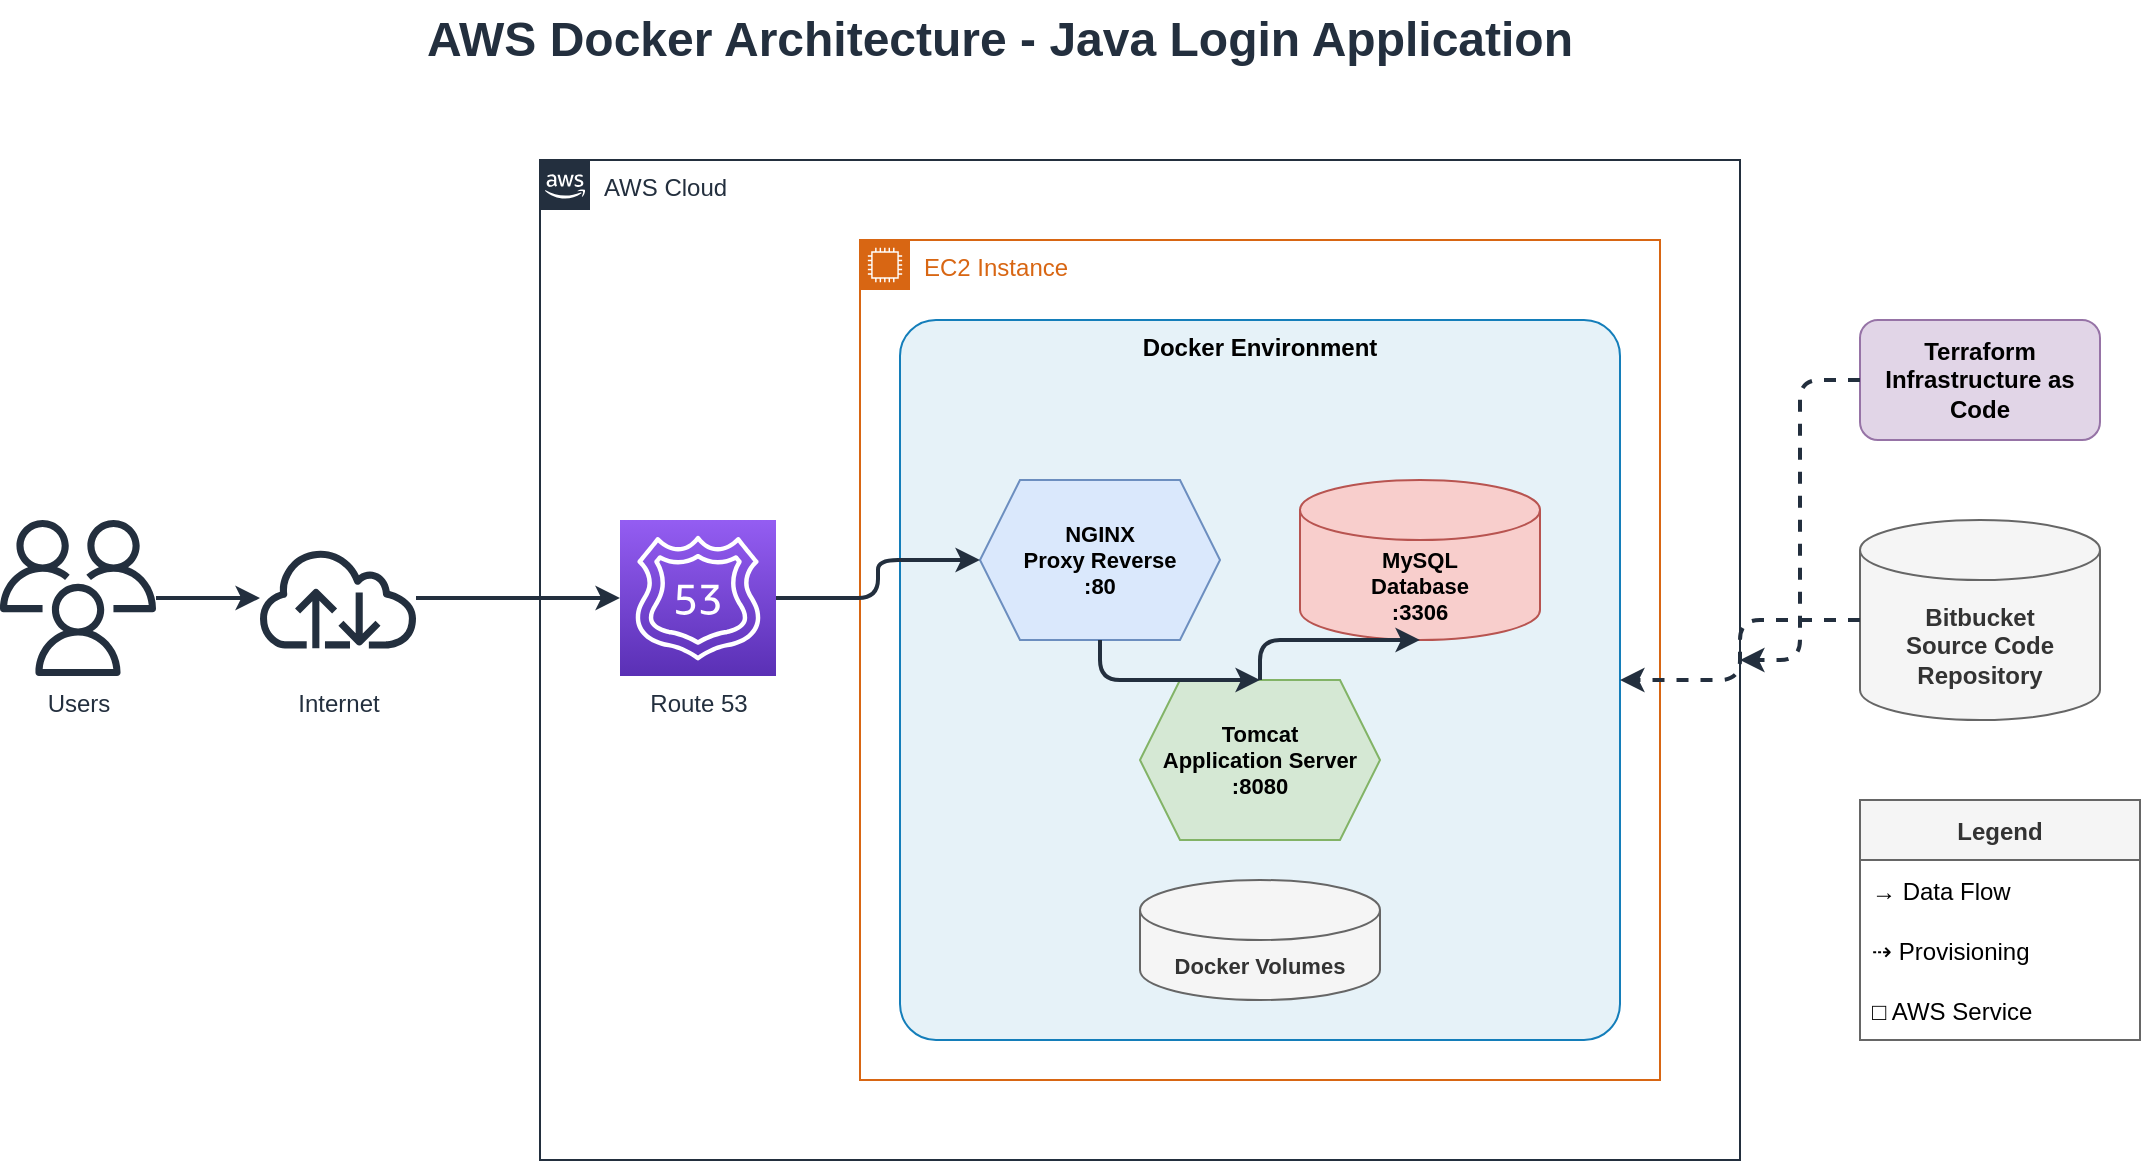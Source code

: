 <?xml version="1.0" encoding="UTF-8"?>
<mxfile version="21.0.2" type="device">
  <diagram id="architecture-diagram" name="AWS Docker Architecture">
    <mxGraphModel dx="1422" dy="798" grid="0" gridSize="10" guides="1" tooltips="1" connect="1" arrows="1" fold="1" page="1" pageScale="1" pageWidth="1100" pageHeight="850" background="#ffffff" math="0" shadow="0">
      <root>
        <mxCell id="0"/>
        <mxCell id="1" parent="0"/>
        
        <!-- Title -->
        <mxCell id="title" value="AWS Docker Architecture - Java Login Application" style="text;html=1;strokeColor=none;fillColor=none;align=center;verticalAlign=middle;whiteSpace=wrap;rounded=0;fontSize=24;fontStyle=1;fontColor=#232F3E;" vertex="1" parent="1">
          <mxGeometry x="250" y="20" width="600" height="40" as="geometry"/>
        </mxCell>

        <!-- User and Internet -->
        <mxCell id="user" value="Users" style="sketch=0;outlineConnect=0;fontColor=#232F3E;gradientColor=none;fillColor=#232F3E;strokeColor=none;dashed=0;verticalLabelPosition=bottom;verticalAlign=top;align=center;html=1;fontSize=12;fontStyle=0;aspect=fixed;pointerEvents=1;shape=mxgraph.aws4.users;" vertex="1" parent="1">
          <mxGeometry x="50" y="280" width="78" height="78" as="geometry"/>
        </mxCell>

        <mxCell id="internet" value="Internet" style="sketch=0;outlineConnect=0;fontColor=#232F3E;gradientColor=none;fillColor=#232F3E;strokeColor=none;dashed=0;verticalLabelPosition=bottom;verticalAlign=top;align=center;html=1;fontSize=12;fontStyle=0;aspect=fixed;pointerEvents=1;shape=mxgraph.aws4.internet;" vertex="1" parent="1">
          <mxGeometry x="180" y="280" width="78" height="78" as="geometry"/>
        </mxCell>

        <!-- AWS Cloud -->
        <mxCell id="aws_cloud" value="AWS Cloud" style="points=[[0,0],[0.25,0],[0.5,0],[0.75,0],[1,0],[1,0.25],[1,0.5],[1,0.75],[1,1],[0.75,1],[0.5,1],[0.25,1],[0,1],[0,0.75],[0,0.5],[0,0.25]];outlineConnect=0;gradientColor=none;html=1;whiteSpace=wrap;fontSize=12;fontStyle=0;container=1;pointerEvents=0;collapsible=0;recursiveResize=0;shape=mxgraph.aws4.group;grIcon=mxgraph.aws4.group_aws_cloud_alt;strokeColor=#232F3E;fillColor=none;verticalAlign=top;align=left;spacingLeft=30;fontColor=#232F3E;dashed=0;" vertex="1" parent="1">
          <mxGeometry x="320" y="100" width="600" height="500" as="geometry"/>
        </mxCell>

        <!-- Route 53 -->
        <mxCell id="route53" value="Route 53" style="sketch=0;points=[[0,0,0],[0.25,0,0],[0.5,0,0],[0.75,0,0],[1,0,0],[0,1,0],[0.25,1,0],[0.5,1,0],[0.75,1,0],[1,1,0],[0,0.25,0],[0,0.5,0],[0,0.75,0],[1,0.25,0],[1,0.5,0],[1,0.75,0]];outlineConnect=0;fontColor=#232F3E;gradientColor=#945DF2;gradientDirection=north;fillColor=#5A30B5;strokeColor=#ffffff;dashed=0;verticalLabelPosition=bottom;verticalAlign=top;align=center;html=1;fontSize=12;fontStyle=0;aspect=fixed;shape=mxgraph.aws4.resourceIcon;resIcon=mxgraph.aws4.route_53;" vertex="1" parent="aws_cloud">
          <mxGeometry x="40" y="180" width="78" height="78" as="geometry"/>
        </mxCell>

        <!-- EC2 Instance -->
        <mxCell id="ec2_container" value="EC2 Instance" style="points=[[0,0],[0.25,0],[0.5,0],[0.75,0],[1,0],[1,0.25],[1,0.5],[1,0.75],[1,1],[0.75,1],[0.5,1],[0.25,1],[0,1],[0,0.75],[0,0.5],[0,0.25]];outlineConnect=0;gradientColor=none;html=1;whiteSpace=wrap;fontSize=12;fontStyle=0;container=1;pointerEvents=0;collapsible=0;recursiveResize=0;shape=mxgraph.aws4.group;grIcon=mxgraph.aws4.group_ec2_instance_contents;strokeColor=#D86613;fillColor=none;verticalAlign=top;align=left;spacingLeft=30;fontColor=#D86613;dashed=0;" vertex="1" parent="aws_cloud">
          <mxGeometry x="160" y="40" width="400" height="420" as="geometry"/>
        </mxCell>

        <!-- Docker Environment -->
        <mxCell id="docker" value="Docker Environment" style="rounded=1;whiteSpace=wrap;html=1;verticalAlign=top;fillColor=#E6F2F8;strokeColor=#147EBA;fontSize=12;fontStyle=1;arcSize=5;" vertex="1" parent="ec2_container">
          <mxGeometry x="20" y="40" width="360" height="360" as="geometry"/>
        </mxCell>

        <!-- Containers -->
        <mxCell id="nginx" value="NGINX&#xa;Proxy Reverse&#xa;:80" style="shape=hexagon;perimeter=hexagonPerimeter2;whiteSpace=wrap;html=1;fixedSize=1;fillColor=#dae8fc;strokeColor=#6c8ebf;fontSize=11;fontStyle=1" vertex="1" parent="docker">
          <mxGeometry x="40" y="80" width="120" height="80" as="geometry"/>
        </mxCell>

        <mxCell id="tomcat" value="Tomcat&#xa;Application Server&#xa;:8080" style="shape=hexagon;perimeter=hexagonPerimeter2;whiteSpace=wrap;html=1;fixedSize=1;fillColor=#d5e8d4;strokeColor=#82b366;fontSize=11;fontStyle=1" vertex="1" parent="docker">
          <mxGeometry x="120" y="180" width="120" height="80" as="geometry"/>
        </mxCell>

        <mxCell id="mysql" value="MySQL&#xa;Database&#xa;:3306" style="shape=cylinder3;whiteSpace=wrap;html=1;boundedLbl=1;backgroundOutline=1;size=15;fillColor=#f8cecc;strokeColor=#b85450;fontSize=11;fontStyle=1" vertex="1" parent="docker">
          <mxGeometry x="200" y="80" width="120" height="80" as="geometry"/>
        </mxCell>

        <!-- Volumes -->
        <mxCell id="volumes" value="Docker Volumes" style="shape=cylinder3;whiteSpace=wrap;html=1;boundedLbl=1;backgroundOutline=1;size=15;fillColor=#f5f5f5;strokeColor=#666666;fontColor=#333333;fontSize=11;fontStyle=1" vertex="1" parent="docker">
          <mxGeometry x="120" y="280" width="120" height="60" as="geometry"/>
        </mxCell>

        <!-- External Services -->
        <mxCell id="terraform" value="Terraform&#xa;Infrastructure as Code" style="rounded=1;whiteSpace=wrap;html=1;fillColor=#e1d5e7;strokeColor=#9673a6;fontSize=12;fontStyle=1" vertex="1" parent="1">
          <mxGeometry x="980" y="180" width="120" height="60" as="geometry"/>
        </mxCell>

        <mxCell id="bitbucket" value="Bitbucket&#xa;Source Code Repository" style="shape=cylinder3;whiteSpace=wrap;html=1;boundedLbl=1;backgroundOutline=1;size=15;fillColor=#f5f5f5;strokeColor=#666666;fontColor=#333333;fontSize=12;fontStyle=1" vertex="1" parent="1">
          <mxGeometry x="980" y="280" width="120" height="100" as="geometry"/>
        </mxCell>

        <!-- Connections -->
        <mxCell id="conn1" value="" style="edgeStyle=orthogonalEdgeStyle;rounded=1;orthogonalLoop=1;jettySize=auto;html=1;strokeWidth=2;strokeColor=#232F3E;" edge="1" parent="1" source="user" target="internet">
          <mxGeometry relative="1" as="geometry"/>
        </mxCell>

        <mxCell id="conn2" value="" style="edgeStyle=orthogonalEdgeStyle;rounded=1;orthogonalLoop=1;jettySize=auto;html=1;strokeWidth=2;strokeColor=#232F3E;" edge="1" parent="1" source="internet" target="route53">
          <mxGeometry relative="1" as="geometry"/>
        </mxCell>

        <mxCell id="conn3" value="" style="edgeStyle=orthogonalEdgeStyle;rounded=1;orthogonalLoop=1;jettySize=auto;html=1;strokeWidth=2;strokeColor=#232F3E;" edge="1" parent="1" source="route53" target="nginx">
          <mxGeometry relative="1" as="geometry"/>
        </mxCell>

        <mxCell id="conn4" value="" style="edgeStyle=orthogonalEdgeStyle;rounded=1;orthogonalLoop=1;jettySize=auto;html=1;strokeWidth=2;strokeColor=#232F3E;" edge="1" parent="1" source="nginx" target="tomcat">
          <mxGeometry relative="1" as="geometry"/>
        </mxCell>

        <mxCell id="conn5" value="" style="edgeStyle=orthogonalEdgeStyle;rounded=1;orthogonalLoop=1;jettySize=auto;html=1;strokeWidth=2;strokeColor=#232F3E;" edge="1" parent="1" source="tomcat" target="mysql">
          <mxGeometry relative="1" as="geometry"/>
        </mxCell>

        <mxCell id="conn6" value="" style="edgeStyle=orthogonalEdgeStyle;rounded=1;orthogonalLoop=1;jettySize=auto;html=1;strokeWidth=2;strokeColor=#232F3E;dashed=1;" edge="1" parent="1" source="terraform" target="aws_cloud">
          <mxGeometry relative="1" as="geometry"/>
        </mxCell>

        <mxCell id="conn7" value="" style="edgeStyle=orthogonalEdgeStyle;rounded=1;orthogonalLoop=1;jettySize=auto;html=1;strokeWidth=2;strokeColor=#232F3E;dashed=1;" edge="1" parent="1" source="bitbucket" target="docker">
          <mxGeometry relative="1" as="geometry"/>
        </mxCell>

        <!-- Legend -->
        <mxCell id="legend" value="Legend" style="swimlane;fontStyle=1;childLayout=stackLayout;horizontal=1;startSize=30;horizontalStack=0;resizeParent=1;resizeParentMax=0;resizeLast=0;collapsible=1;marginBottom=0;fillColor=#f5f5f5;strokeColor=#666666;fontColor=#333333;" vertex="1" parent="1">
          <mxGeometry x="980" y="420" width="140" height="120" as="geometry"/>
        </mxCell>
        <mxCell id="legend1" value="→ Data Flow" style="text;strokeColor=none;fillColor=none;align=left;verticalAlign=middle;spacingLeft=4;spacingRight=4;overflow=hidden;points=[[0,0.5],[1,0.5]];portConstraint=eastwest;rotatable=0;" vertex="1" parent="legend">
          <mxGeometry y="30" width="140" height="30" as="geometry"/>
        </mxCell>
        <mxCell id="legend2" value="⇢ Provisioning" style="text;strokeColor=none;fillColor=none;align=left;verticalAlign=middle;spacingLeft=4;spacingRight=4;overflow=hidden;points=[[0,0.5],[1,0.5]];portConstraint=eastwest;rotatable=0;" vertex="1" parent="legend">
          <mxGeometry y="60" width="140" height="30" as="geometry"/>
        </mxCell>
        <mxCell id="legend3" value="□ AWS Service" style="text;strokeColor=none;fillColor=none;align=left;verticalAlign=middle;spacingLeft=4;spacingRight=4;overflow=hidden;points=[[0,0.5],[1,0.5]];portConstraint=eastwest;rotatable=0;" vertex="1" parent="legend">
          <mxGeometry y="90" width="140" height="30" as="geometry"/>
        </mxCell>

      </root>
    </mxGraphModel>
  </diagram>
</mxfile>
